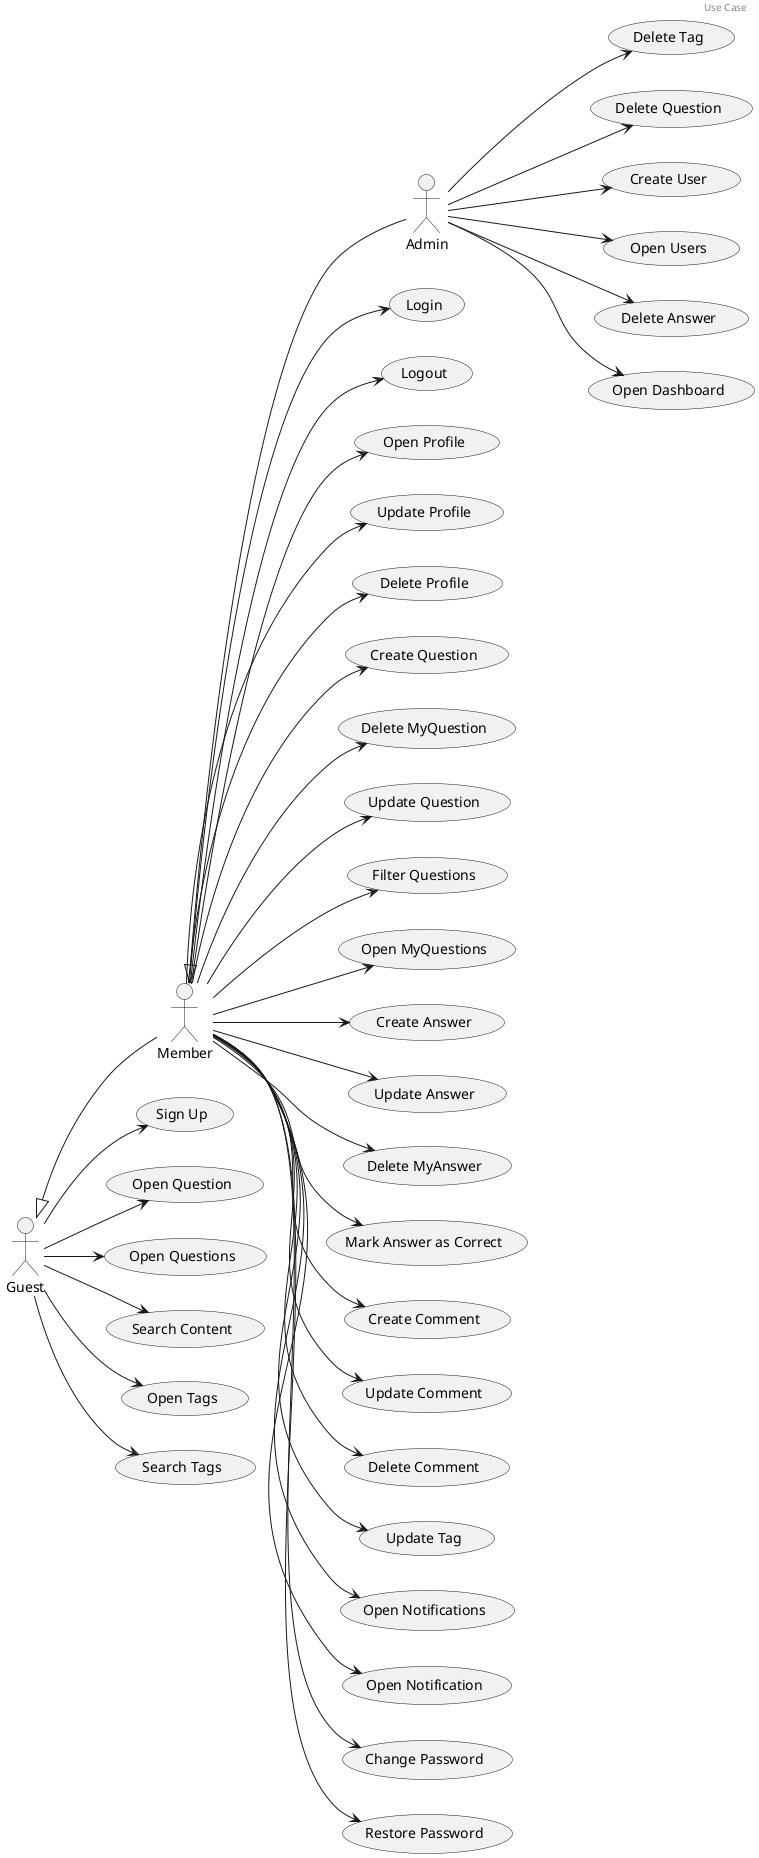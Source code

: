 @startuml

header Use Case

actor Guest
actor Member
actor Admin

Guest <|-down- Member
Member <|-down- Admin

left to right direction

(Login) as UC1
(Logout) as UC2
(Sign Up) as UC3
(Open Profile) as UC4
(Update Profile) as UC5
(Delete Profile) as UC6
(Open Question) as UC7
(Create Question) as UC8
(Delete MyQuestion) as UC9
(Update Question) as UC10
(Open Questions) as UC11
(Filter Questions) as UC12
(Open MyQuestions) as UC13
(Create Answer) as UC14
(Update Answer) as UC15
(Delete MyAnswer) as UC16
(Mark Answer as Correct) as UC17
(Create Comment) as UC18
(Update Comment) as UC19
(Delete Comment) as UC20
(Update Tag) as UC22
(Delete Tag) as UC24
(Search Content) as UC25
(Open Tags) as UC26
(Search Tags) as UC27
(Delete Question) as UC28
(Create User) as UC29
(Open Users) as UC30
(Delete Answer) as UC31
(Open Notifications) as UC33
(Open Notification) as UC34
(Open Dashboard) as UC35
(Change Password) as UC36
(Restore Password) as UC37

Guest --> UC7
Guest --> UC11
Guest --> UC25
Guest --> UC26
Guest --> UC27
Guest --> UC3

Member --> UC1
Member --> UC2
Member --> UC4
Member --> UC5
Member --> UC6
Member --> UC8
Member --> UC9
Member --> UC10
Member --> UC12
Member --> UC13
Member --> UC14
Member --> UC15
Member --> UC16
Member --> UC17
Member --> UC18
Member --> UC19
Member --> UC20
Member --> UC22
Member --> UC33
Member --> UC34
Member --> UC36
Member --> UC37

Admin --> UC24
Admin --> UC28
Admin --> UC29
Admin --> UC30
Admin --> UC31
Admin --> UC35

@enduml